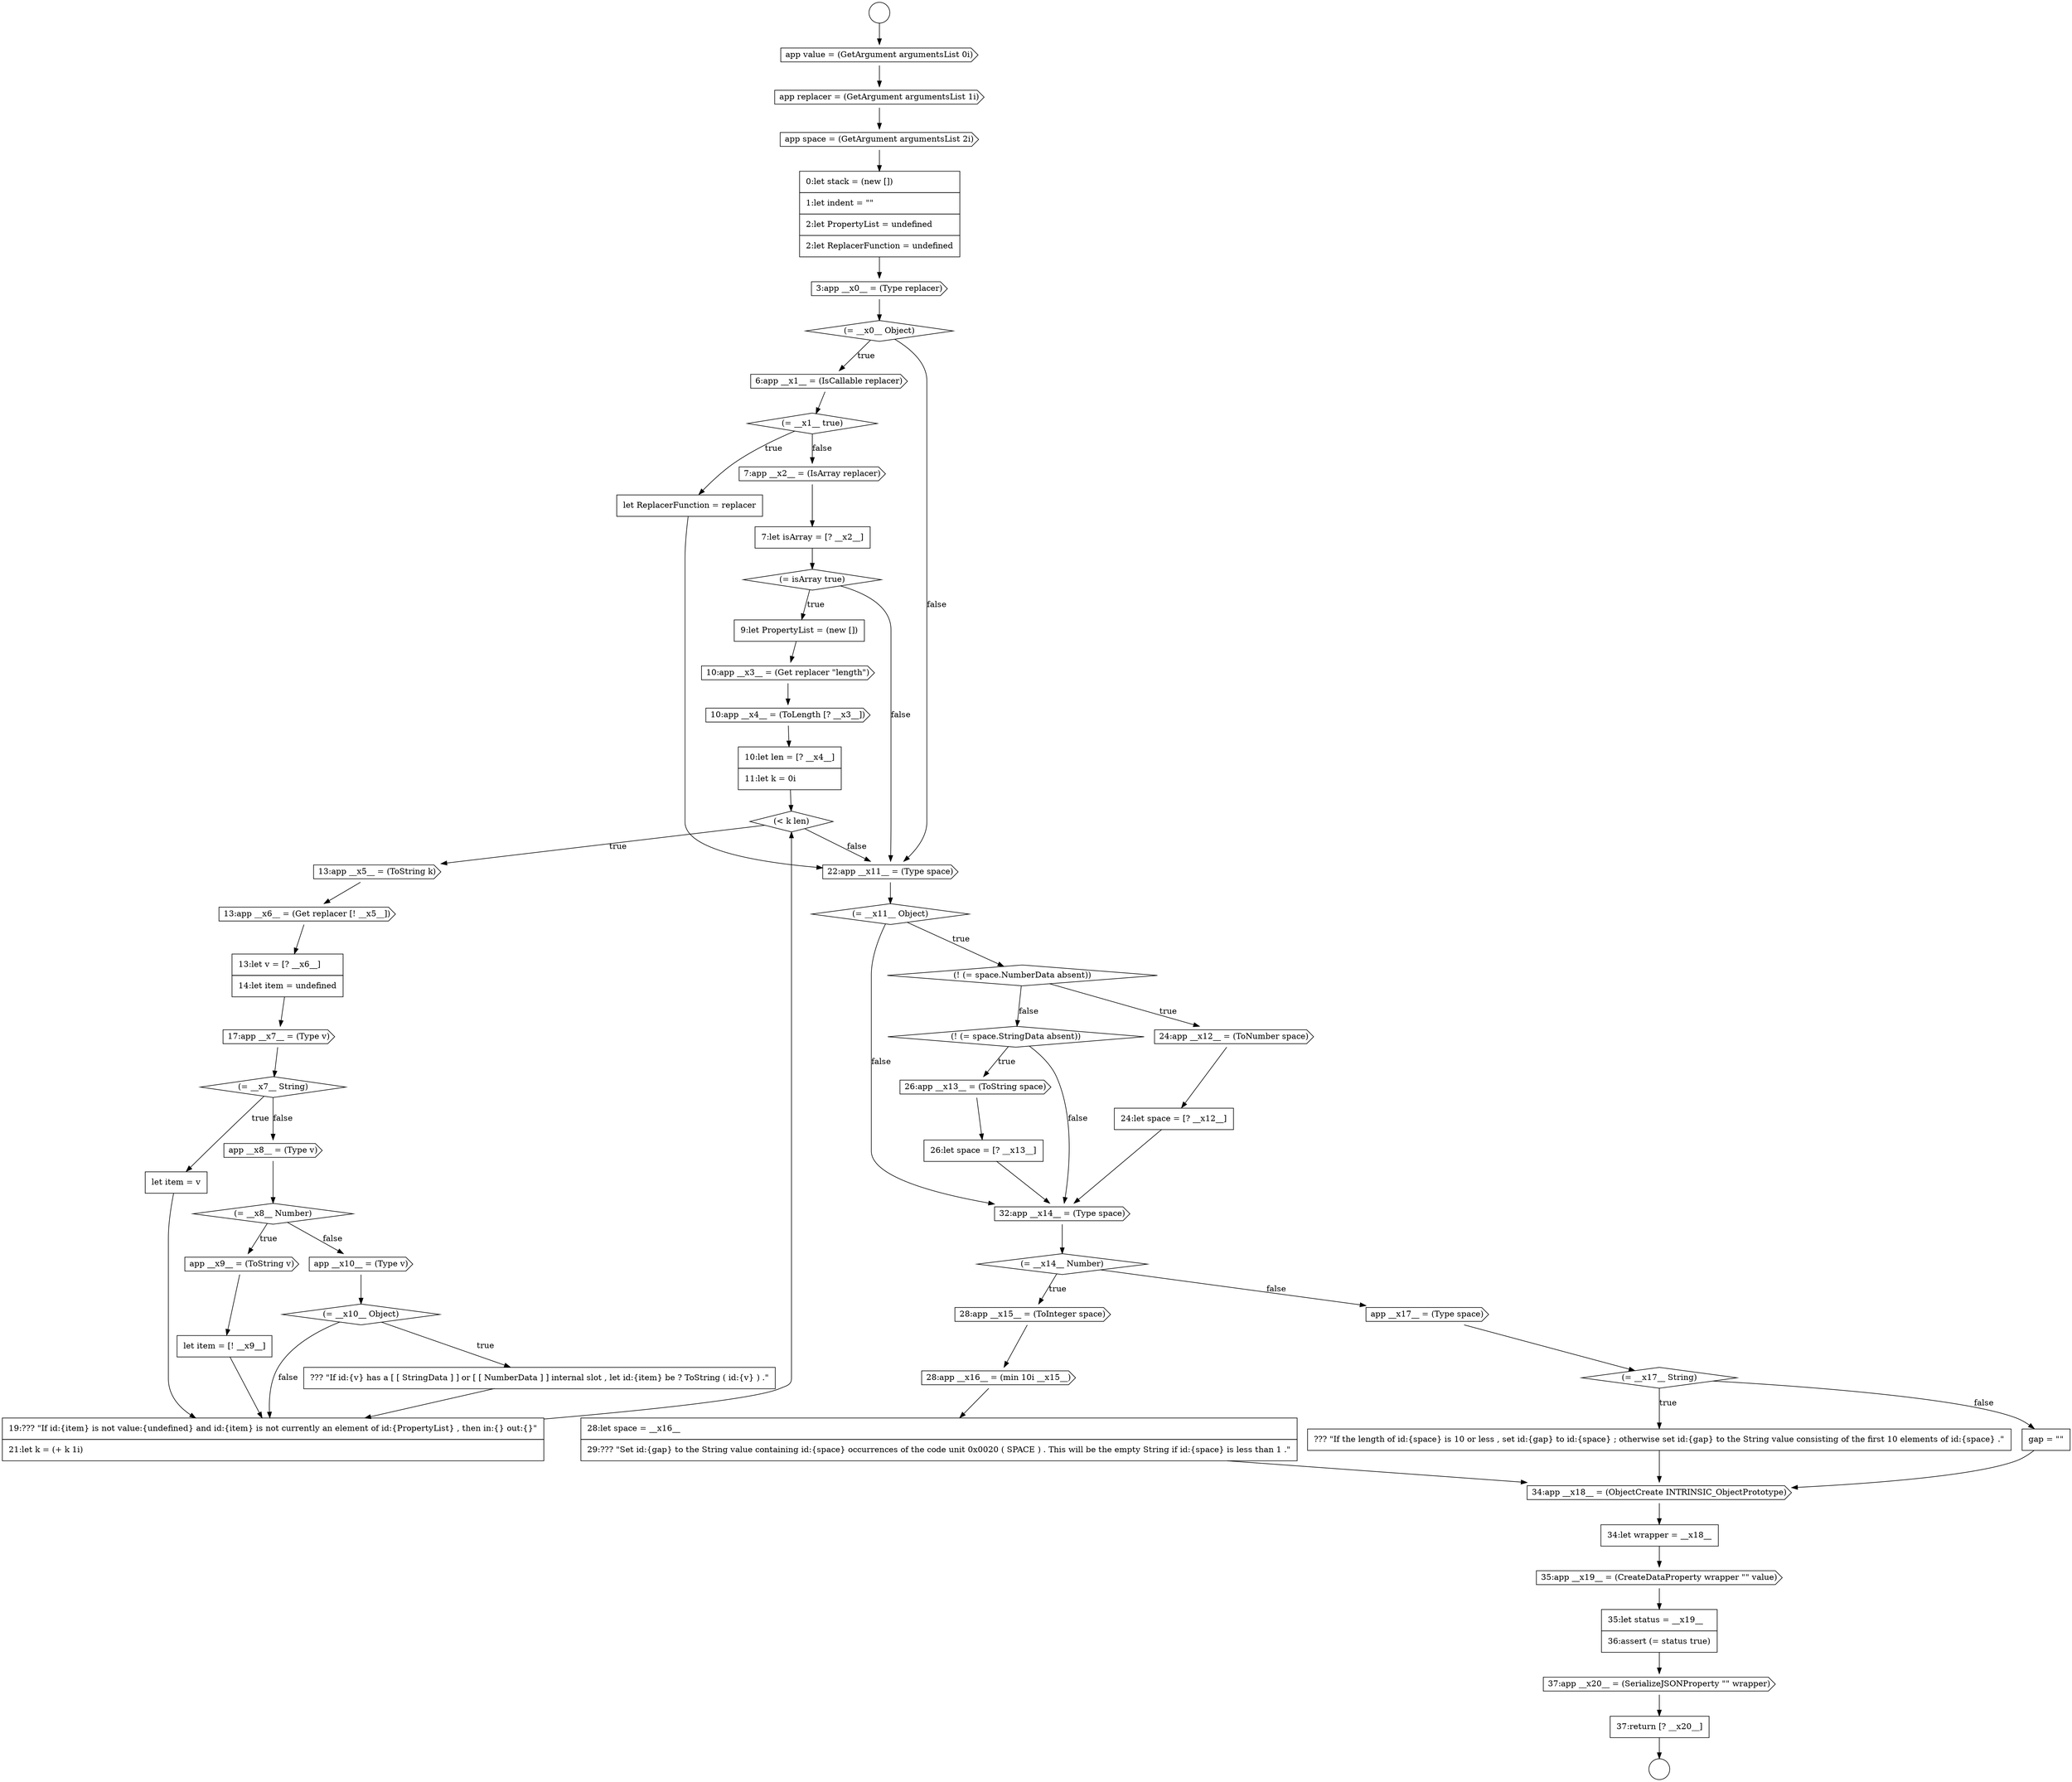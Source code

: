 digraph {
  node0 [shape=circle label=" " color="black" fillcolor="white" style=filled]
  node5 [shape=none, margin=0, label=<<font color="black">
    <table border="0" cellborder="1" cellspacing="0" cellpadding="10">
      <tr><td align="left">0:let stack = (new [])</td></tr>
      <tr><td align="left">1:let indent = &quot;&quot;</td></tr>
      <tr><td align="left">2:let PropertyList = undefined</td></tr>
      <tr><td align="left">2:let ReplacerFunction = undefined</td></tr>
    </table>
  </font>> color="black" fillcolor="white" style=filled]
  node10 [shape=none, margin=0, label=<<font color="black">
    <table border="0" cellborder="1" cellspacing="0" cellpadding="10">
      <tr><td align="left">let ReplacerFunction = replacer</td></tr>
    </table>
  </font>> color="black" fillcolor="white" style=filled]
  node1 [shape=circle label=" " color="black" fillcolor="white" style=filled]
  node6 [shape=cds, label=<<font color="black">3:app __x0__ = (Type replacer)</font>> color="black" fillcolor="white" style=filled]
  node2 [shape=cds, label=<<font color="black">app value = (GetArgument argumentsList 0i)</font>> color="black" fillcolor="white" style=filled]
  node8 [shape=cds, label=<<font color="black">6:app __x1__ = (IsCallable replacer)</font>> color="black" fillcolor="white" style=filled]
  node4 [shape=cds, label=<<font color="black">app space = (GetArgument argumentsList 2i)</font>> color="black" fillcolor="white" style=filled]
  node42 [shape=diamond, label=<<font color="black">(= __x14__ Number)</font>> color="black" fillcolor="white" style=filled]
  node24 [shape=none, margin=0, label=<<font color="black">
    <table border="0" cellborder="1" cellspacing="0" cellpadding="10">
      <tr><td align="left">let item = v</td></tr>
    </table>
  </font>> color="black" fillcolor="white" style=filled]
  node37 [shape=none, margin=0, label=<<font color="black">
    <table border="0" cellborder="1" cellspacing="0" cellpadding="10">
      <tr><td align="left">24:let space = [? __x12__]</td></tr>
    </table>
  </font>> color="black" fillcolor="white" style=filled]
  node25 [shape=cds, label=<<font color="black">app __x8__ = (Type v)</font>> color="black" fillcolor="white" style=filled]
  node52 [shape=cds, label=<<font color="black">35:app __x19__ = (CreateDataProperty wrapper &quot;&quot; value)</font>> color="black" fillcolor="white" style=filled]
  node14 [shape=none, margin=0, label=<<font color="black">
    <table border="0" cellborder="1" cellspacing="0" cellpadding="10">
      <tr><td align="left">9:let PropertyList = (new [])</td></tr>
    </table>
  </font>> color="black" fillcolor="white" style=filled]
  node20 [shape=cds, label=<<font color="black">13:app __x6__ = (Get replacer [! __x5__])</font>> color="black" fillcolor="white" style=filled]
  node46 [shape=cds, label=<<font color="black">app __x17__ = (Type space)</font>> color="black" fillcolor="white" style=filled]
  node29 [shape=cds, label=<<font color="black">app __x10__ = (Type v)</font>> color="black" fillcolor="white" style=filled]
  node21 [shape=none, margin=0, label=<<font color="black">
    <table border="0" cellborder="1" cellspacing="0" cellpadding="10">
      <tr><td align="left">13:let v = [? __x6__]</td></tr>
      <tr><td align="left">14:let item = undefined</td></tr>
    </table>
  </font>> color="black" fillcolor="white" style=filled]
  node33 [shape=cds, label=<<font color="black">22:app __x11__ = (Type space)</font>> color="black" fillcolor="white" style=filled]
  node28 [shape=none, margin=0, label=<<font color="black">
    <table border="0" cellborder="1" cellspacing="0" cellpadding="10">
      <tr><td align="left">let item = [! __x9__]</td></tr>
    </table>
  </font>> color="black" fillcolor="white" style=filled]
  node38 [shape=diamond, label=<<font color="black">(! (= space.StringData absent))</font>> color="black" fillcolor="white" style=filled]
  node9 [shape=diamond, label=<<font color="black">(= __x1__ true)</font>> color="black" fillcolor="white" style=filled]
  node53 [shape=none, margin=0, label=<<font color="black">
    <table border="0" cellborder="1" cellspacing="0" cellpadding="10">
      <tr><td align="left">35:let status = __x19__</td></tr>
      <tr><td align="left">36:assert (= status true)</td></tr>
    </table>
  </font>> color="black" fillcolor="white" style=filled]
  node13 [shape=diamond, label=<<font color="black">(= isArray true)</font>> color="black" fillcolor="white" style=filled]
  node41 [shape=cds, label=<<font color="black">32:app __x14__ = (Type space)</font>> color="black" fillcolor="white" style=filled]
  node45 [shape=none, margin=0, label=<<font color="black">
    <table border="0" cellborder="1" cellspacing="0" cellpadding="10">
      <tr><td align="left">28:let space = __x16__</td></tr>
      <tr><td align="left">29:??? &quot;Set id:{gap} to the String value containing id:{space} occurrences of the code unit 0x0020 ( SPACE ) . This will be the empty String if id:{space} is less than 1 .&quot;</td></tr>
    </table>
  </font>> color="black" fillcolor="white" style=filled]
  node17 [shape=none, margin=0, label=<<font color="black">
    <table border="0" cellborder="1" cellspacing="0" cellpadding="10">
      <tr><td align="left">10:let len = [? __x4__]</td></tr>
      <tr><td align="left">11:let k = 0i</td></tr>
    </table>
  </font>> color="black" fillcolor="white" style=filled]
  node32 [shape=none, margin=0, label=<<font color="black">
    <table border="0" cellborder="1" cellspacing="0" cellpadding="10">
      <tr><td align="left">19:??? &quot;If id:{item} is not value:{undefined} and id:{item} is not currently an element of id:{PropertyList} , then in:{} out:{}&quot;</td></tr>
      <tr><td align="left">21:let k = (+ k 1i)</td></tr>
    </table>
  </font>> color="black" fillcolor="white" style=filled]
  node34 [shape=diamond, label=<<font color="black">(= __x11__ Object)</font>> color="black" fillcolor="white" style=filled]
  node22 [shape=cds, label=<<font color="black">17:app __x7__ = (Type v)</font>> color="black" fillcolor="white" style=filled]
  node44 [shape=cds, label=<<font color="black">28:app __x16__ = (min 10i __x15__)</font>> color="black" fillcolor="white" style=filled]
  node27 [shape=cds, label=<<font color="black">app __x9__ = (ToString v)</font>> color="black" fillcolor="white" style=filled]
  node12 [shape=none, margin=0, label=<<font color="black">
    <table border="0" cellborder="1" cellspacing="0" cellpadding="10">
      <tr><td align="left">7:let isArray = [? __x2__]</td></tr>
    </table>
  </font>> color="black" fillcolor="white" style=filled]
  node54 [shape=cds, label=<<font color="black">37:app __x20__ = (SerializeJSONProperty &quot;&quot; wrapper)</font>> color="black" fillcolor="white" style=filled]
  node49 [shape=none, margin=0, label=<<font color="black">
    <table border="0" cellborder="1" cellspacing="0" cellpadding="10">
      <tr><td align="left">gap = &quot;&quot;</td></tr>
    </table>
  </font>> color="black" fillcolor="white" style=filled]
  node7 [shape=diamond, label=<<font color="black">(= __x0__ Object)</font>> color="black" fillcolor="white" style=filled]
  node39 [shape=cds, label=<<font color="black">26:app __x13__ = (ToString space)</font>> color="black" fillcolor="white" style=filled]
  node3 [shape=cds, label=<<font color="black">app replacer = (GetArgument argumentsList 1i)</font>> color="black" fillcolor="white" style=filled]
  node35 [shape=diamond, label=<<font color="black">(! (= space.NumberData absent))</font>> color="black" fillcolor="white" style=filled]
  node48 [shape=none, margin=0, label=<<font color="black">
    <table border="0" cellborder="1" cellspacing="0" cellpadding="10">
      <tr><td align="left">??? &quot;If the length of id:{space} is 10 or less , set id:{gap} to id:{space} ; otherwise set id:{gap} to the String value consisting of the first 10 elements of id:{space} .&quot;</td></tr>
    </table>
  </font>> color="black" fillcolor="white" style=filled]
  node18 [shape=diamond, label=<<font color="black">(&lt; k len)</font>> color="black" fillcolor="white" style=filled]
  node50 [shape=cds, label=<<font color="black">34:app __x18__ = (ObjectCreate INTRINSIC_ObjectPrototype)</font>> color="black" fillcolor="white" style=filled]
  node16 [shape=cds, label=<<font color="black">10:app __x4__ = (ToLength [? __x3__])</font>> color="black" fillcolor="white" style=filled]
  node31 [shape=none, margin=0, label=<<font color="black">
    <table border="0" cellborder="1" cellspacing="0" cellpadding="10">
      <tr><td align="left">??? &quot;If id:{v} has a [ [ StringData ] ] or [ [ NumberData ] ] internal slot , let id:{item} be ? ToString ( id:{v} ) .&quot;</td></tr>
    </table>
  </font>> color="black" fillcolor="white" style=filled]
  node11 [shape=cds, label=<<font color="black">7:app __x2__ = (IsArray replacer)</font>> color="black" fillcolor="white" style=filled]
  node43 [shape=cds, label=<<font color="black">28:app __x15__ = (ToInteger space)</font>> color="black" fillcolor="white" style=filled]
  node40 [shape=none, margin=0, label=<<font color="black">
    <table border="0" cellborder="1" cellspacing="0" cellpadding="10">
      <tr><td align="left">26:let space = [? __x13__]</td></tr>
    </table>
  </font>> color="black" fillcolor="white" style=filled]
  node26 [shape=diamond, label=<<font color="black">(= __x8__ Number)</font>> color="black" fillcolor="white" style=filled]
  node55 [shape=none, margin=0, label=<<font color="black">
    <table border="0" cellborder="1" cellspacing="0" cellpadding="10">
      <tr><td align="left">37:return [? __x20__]</td></tr>
    </table>
  </font>> color="black" fillcolor="white" style=filled]
  node23 [shape=diamond, label=<<font color="black">(= __x7__ String)</font>> color="black" fillcolor="white" style=filled]
  node36 [shape=cds, label=<<font color="black">24:app __x12__ = (ToNumber space)</font>> color="black" fillcolor="white" style=filled]
  node30 [shape=diamond, label=<<font color="black">(= __x10__ Object)</font>> color="black" fillcolor="white" style=filled]
  node51 [shape=none, margin=0, label=<<font color="black">
    <table border="0" cellborder="1" cellspacing="0" cellpadding="10">
      <tr><td align="left">34:let wrapper = __x18__</td></tr>
    </table>
  </font>> color="black" fillcolor="white" style=filled]
  node19 [shape=cds, label=<<font color="black">13:app __x5__ = (ToString k)</font>> color="black" fillcolor="white" style=filled]
  node47 [shape=diamond, label=<<font color="black">(= __x17__ String)</font>> color="black" fillcolor="white" style=filled]
  node15 [shape=cds, label=<<font color="black">10:app __x3__ = (Get replacer &quot;length&quot;)</font>> color="black" fillcolor="white" style=filled]
  node55 -> node1 [ color="black"]
  node26 -> node27 [label=<<font color="black">true</font>> color="black"]
  node26 -> node29 [label=<<font color="black">false</font>> color="black"]
  node19 -> node20 [ color="black"]
  node12 -> node13 [ color="black"]
  node0 -> node2 [ color="black"]
  node43 -> node44 [ color="black"]
  node28 -> node32 [ color="black"]
  node20 -> node21 [ color="black"]
  node49 -> node50 [ color="black"]
  node35 -> node36 [label=<<font color="black">true</font>> color="black"]
  node35 -> node38 [label=<<font color="black">false</font>> color="black"]
  node5 -> node6 [ color="black"]
  node53 -> node54 [ color="black"]
  node3 -> node4 [ color="black"]
  node45 -> node50 [ color="black"]
  node32 -> node18 [ color="black"]
  node29 -> node30 [ color="black"]
  node39 -> node40 [ color="black"]
  node54 -> node55 [ color="black"]
  node2 -> node3 [ color="black"]
  node15 -> node16 [ color="black"]
  node11 -> node12 [ color="black"]
  node9 -> node10 [label=<<font color="black">true</font>> color="black"]
  node9 -> node11 [label=<<font color="black">false</font>> color="black"]
  node36 -> node37 [ color="black"]
  node52 -> node53 [ color="black"]
  node22 -> node23 [ color="black"]
  node6 -> node7 [ color="black"]
  node44 -> node45 [ color="black"]
  node27 -> node28 [ color="black"]
  node31 -> node32 [ color="black"]
  node48 -> node50 [ color="black"]
  node14 -> node15 [ color="black"]
  node13 -> node14 [label=<<font color="black">true</font>> color="black"]
  node13 -> node33 [label=<<font color="black">false</font>> color="black"]
  node40 -> node41 [ color="black"]
  node30 -> node31 [label=<<font color="black">true</font>> color="black"]
  node30 -> node32 [label=<<font color="black">false</font>> color="black"]
  node38 -> node39 [label=<<font color="black">true</font>> color="black"]
  node38 -> node41 [label=<<font color="black">false</font>> color="black"]
  node18 -> node19 [label=<<font color="black">true</font>> color="black"]
  node18 -> node33 [label=<<font color="black">false</font>> color="black"]
  node50 -> node51 [ color="black"]
  node4 -> node5 [ color="black"]
  node51 -> node52 [ color="black"]
  node25 -> node26 [ color="black"]
  node8 -> node9 [ color="black"]
  node21 -> node22 [ color="black"]
  node23 -> node24 [label=<<font color="black">true</font>> color="black"]
  node23 -> node25 [label=<<font color="black">false</font>> color="black"]
  node7 -> node8 [label=<<font color="black">true</font>> color="black"]
  node7 -> node33 [label=<<font color="black">false</font>> color="black"]
  node34 -> node35 [label=<<font color="black">true</font>> color="black"]
  node34 -> node41 [label=<<font color="black">false</font>> color="black"]
  node16 -> node17 [ color="black"]
  node46 -> node47 [ color="black"]
  node37 -> node41 [ color="black"]
  node42 -> node43 [label=<<font color="black">true</font>> color="black"]
  node42 -> node46 [label=<<font color="black">false</font>> color="black"]
  node10 -> node33 [ color="black"]
  node47 -> node48 [label=<<font color="black">true</font>> color="black"]
  node47 -> node49 [label=<<font color="black">false</font>> color="black"]
  node17 -> node18 [ color="black"]
  node33 -> node34 [ color="black"]
  node24 -> node32 [ color="black"]
  node41 -> node42 [ color="black"]
}
